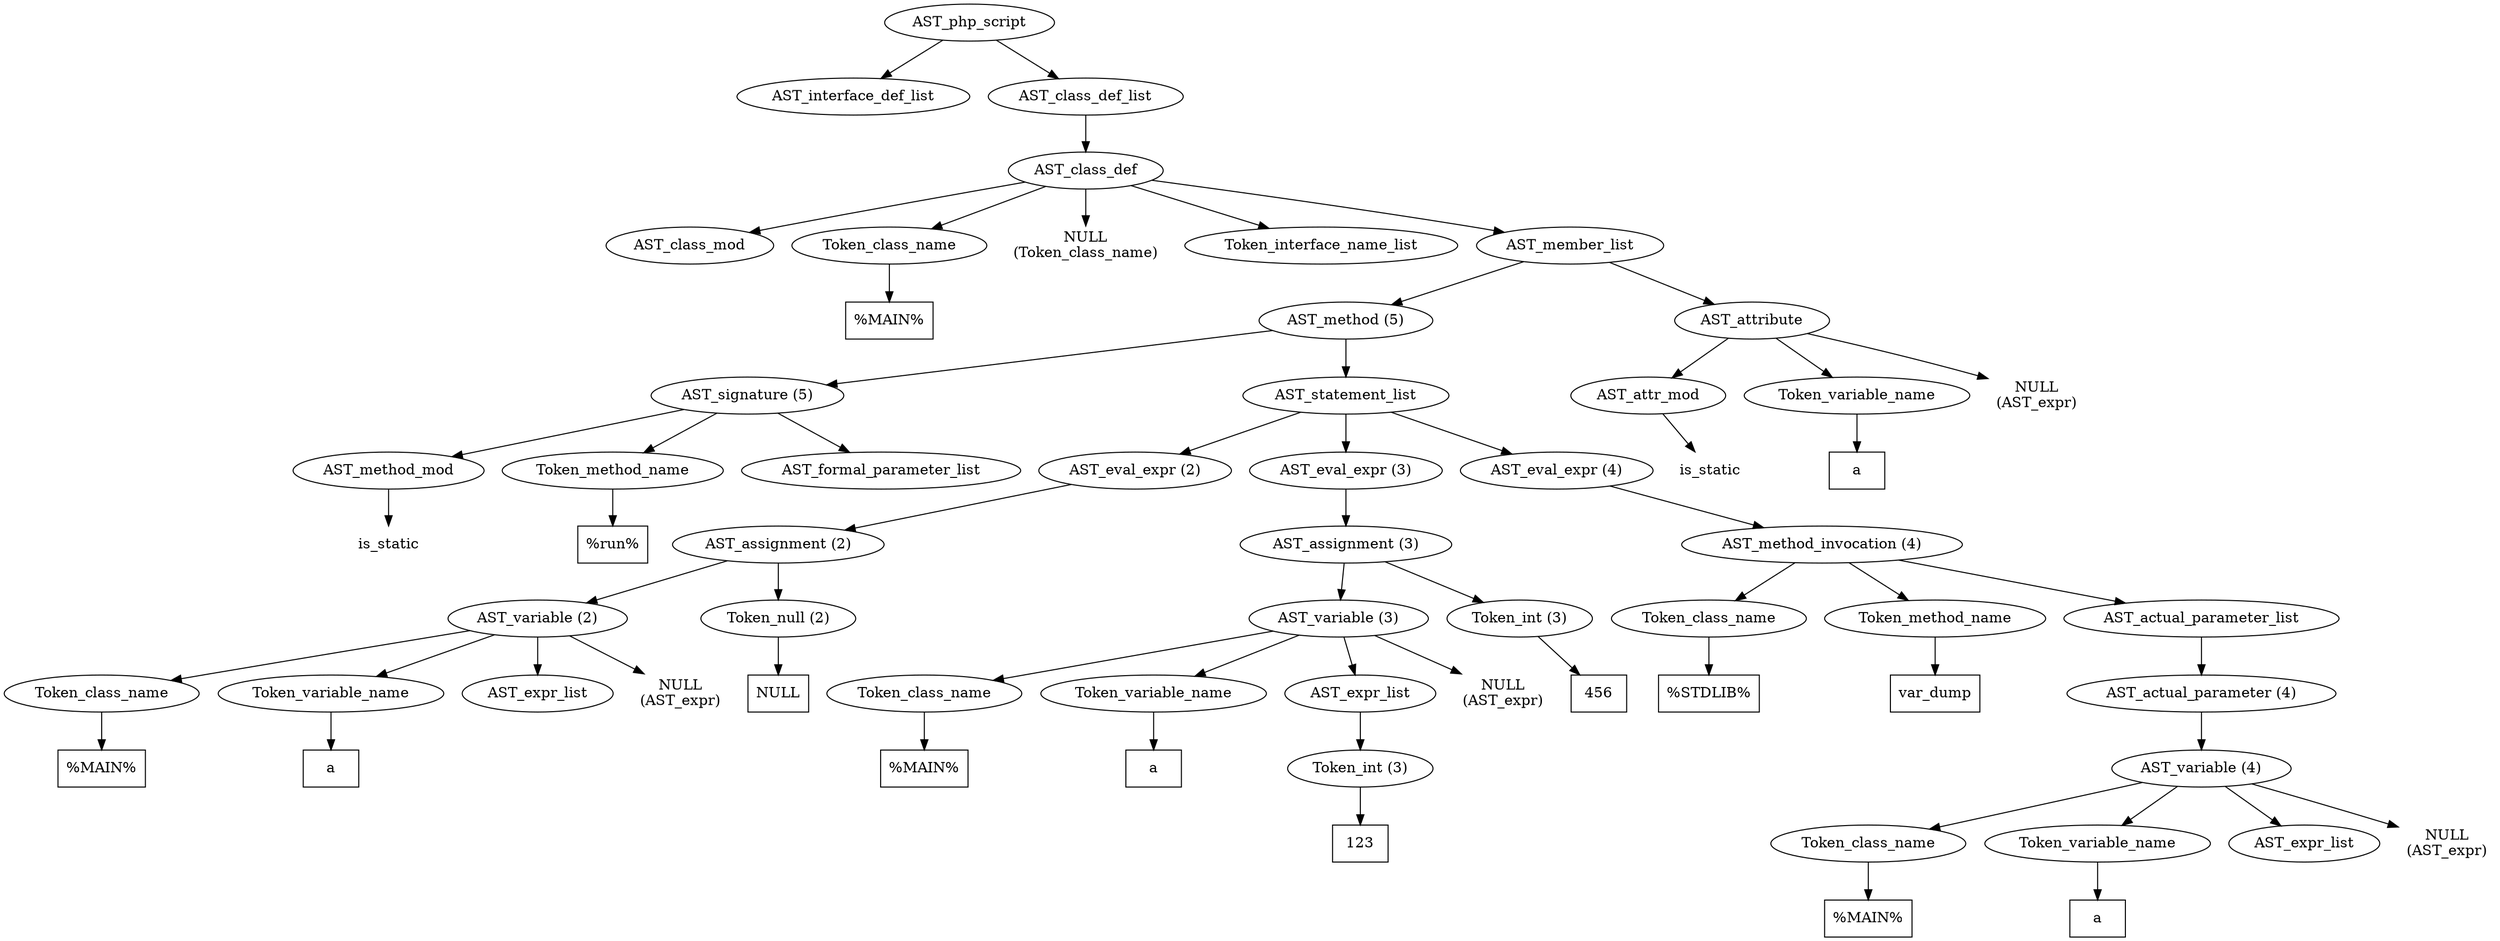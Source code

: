 /*
 * AST in dot format generated by phc -- the PHP compiler
 */

digraph AST {
node_0 [label="AST_php_script"];
node_1 [label="AST_interface_def_list"];
node_2 [label="AST_class_def_list"];
node_3 [label="AST_class_def"];
node_4 [label="AST_class_mod"];
node_5 [label="Token_class_name"];
node_6 [label="%MAIN%", shape=box]
node_5 -> node_6;
node_7 [label="NULL\n(Token_class_name)", shape=plaintext]
node_8 [label="Token_interface_name_list"];
node_9 [label="AST_member_list"];
node_10 [label="AST_method (5)"];
node_11 [label="AST_signature (5)"];
node_12 [label="AST_method_mod"];
node_13 [label="is_static", shape=plaintext]
node_12 -> node_13;
node_14 [label="Token_method_name"];
node_15 [label="%run%", shape=box]
node_14 -> node_15;
node_16 [label="AST_formal_parameter_list"];
node_11 -> node_16;
node_11 -> node_14;
node_11 -> node_12;
node_17 [label="AST_statement_list"];
node_18 [label="AST_eval_expr (2)"];
node_19 [label="AST_assignment (2)"];
node_20 [label="AST_variable (2)"];
node_21 [label="Token_class_name"];
node_22 [label="%MAIN%", shape=box]
node_21 -> node_22;
node_23 [label="Token_variable_name"];
node_24 [label="a", shape=box]
node_23 -> node_24;
node_25 [label="AST_expr_list"];
node_26 [label="NULL\n(AST_expr)", shape=plaintext]
node_20 -> node_26;
node_20 -> node_25;
node_20 -> node_23;
node_20 -> node_21;
node_27 [label="Token_null (2)"];
node_28 [label="NULL", shape=box]
node_27 -> node_28;
node_19 -> node_27;
node_19 -> node_20;
node_18 -> node_19;
node_29 [label="AST_eval_expr (3)"];
node_30 [label="AST_assignment (3)"];
node_31 [label="AST_variable (3)"];
node_32 [label="Token_class_name"];
node_33 [label="%MAIN%", shape=box]
node_32 -> node_33;
node_34 [label="Token_variable_name"];
node_35 [label="a", shape=box]
node_34 -> node_35;
node_36 [label="AST_expr_list"];
node_37 [label="Token_int (3)"];
node_38 [label="123", shape=box]
node_37 -> node_38;
node_36 -> node_37;
node_39 [label="NULL\n(AST_expr)", shape=plaintext]
node_31 -> node_39;
node_31 -> node_36;
node_31 -> node_34;
node_31 -> node_32;
node_40 [label="Token_int (3)"];
node_41 [label="456", shape=box]
node_40 -> node_41;
node_30 -> node_40;
node_30 -> node_31;
node_29 -> node_30;
node_42 [label="AST_eval_expr (4)"];
node_43 [label="AST_method_invocation (4)"];
node_44 [label="Token_class_name"];
node_45 [label="%STDLIB%", shape=box]
node_44 -> node_45;
node_46 [label="Token_method_name"];
node_47 [label="var_dump", shape=box]
node_46 -> node_47;
node_48 [label="AST_actual_parameter_list"];
node_49 [label="AST_actual_parameter (4)"];
node_50 [label="AST_variable (4)"];
node_51 [label="Token_class_name"];
node_52 [label="%MAIN%", shape=box]
node_51 -> node_52;
node_53 [label="Token_variable_name"];
node_54 [label="a", shape=box]
node_53 -> node_54;
node_55 [label="AST_expr_list"];
node_56 [label="NULL\n(AST_expr)", shape=plaintext]
node_50 -> node_56;
node_50 -> node_55;
node_50 -> node_53;
node_50 -> node_51;
node_49 -> node_50;
node_48 -> node_49;
node_43 -> node_48;
node_43 -> node_46;
node_43 -> node_44;
node_42 -> node_43;
node_17 -> node_42;
node_17 -> node_29;
node_17 -> node_18;
node_10 -> node_17;
node_10 -> node_11;
node_57 [label="AST_attribute"];
node_58 [label="AST_attr_mod"];
node_59 [label="is_static", shape=plaintext]
node_58 -> node_59;
node_60 [label="Token_variable_name"];
node_61 [label="a", shape=box]
node_60 -> node_61;
node_62 [label="NULL\n(AST_expr)", shape=plaintext]
node_57 -> node_62;
node_57 -> node_60;
node_57 -> node_58;
node_9 -> node_57;
node_9 -> node_10;
node_3 -> node_9;
node_3 -> node_8;
node_3 -> node_7;
node_3 -> node_5;
node_3 -> node_4;
node_2 -> node_3;
node_0 -> node_2;
node_0 -> node_1;
}
